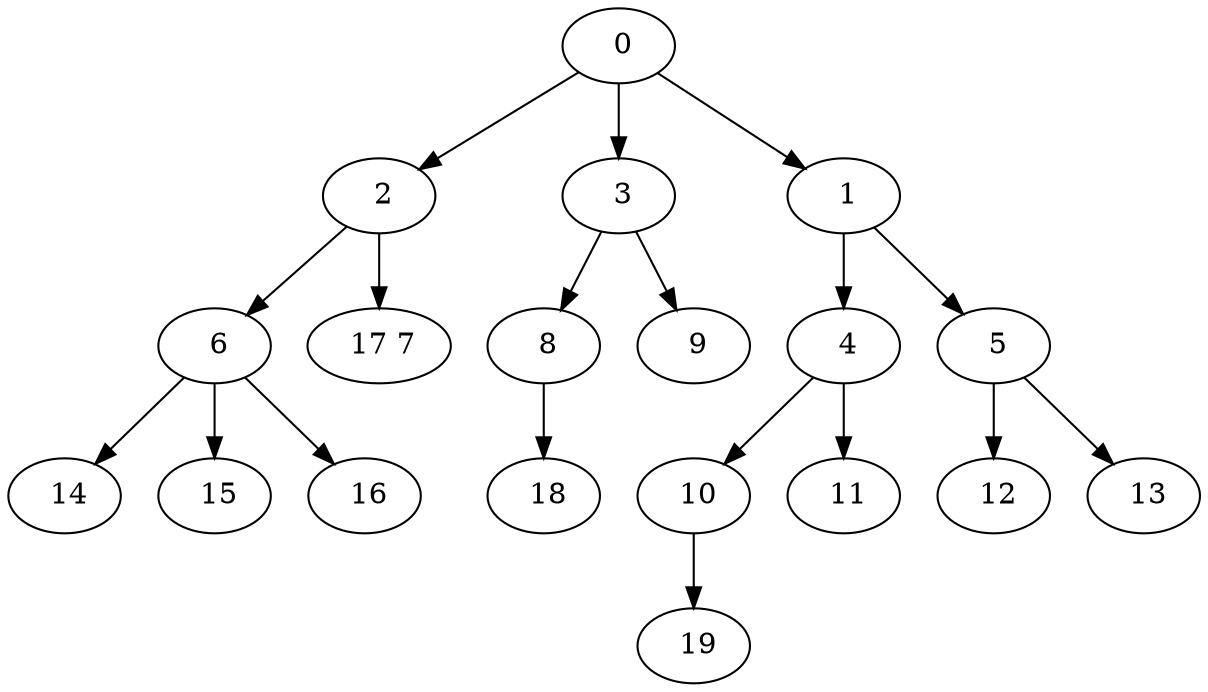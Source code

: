 digraph mytree {
" 0" -> " 2";
" 0" -> " 3";
" 0" -> " 1";
" 2" -> " 6";
" 2" -> " 17 7";
" 8" -> " 18";
" 3" -> " 8";
" 3" -> " 9";
" 1" -> " 4";
" 1" -> " 5";
" 4" -> " 10";
" 4" -> " 11";
" 5" -> " 12";
" 5" -> " 13";
" 6" -> " 14";
" 6" -> " 15";
" 6" -> " 16";
" 17 7";
" 10" -> " 19";
" 12";
" 13";
" 14";
" 15";
" 16";
" 11";
" 19";
" 9";
" 18";
}

